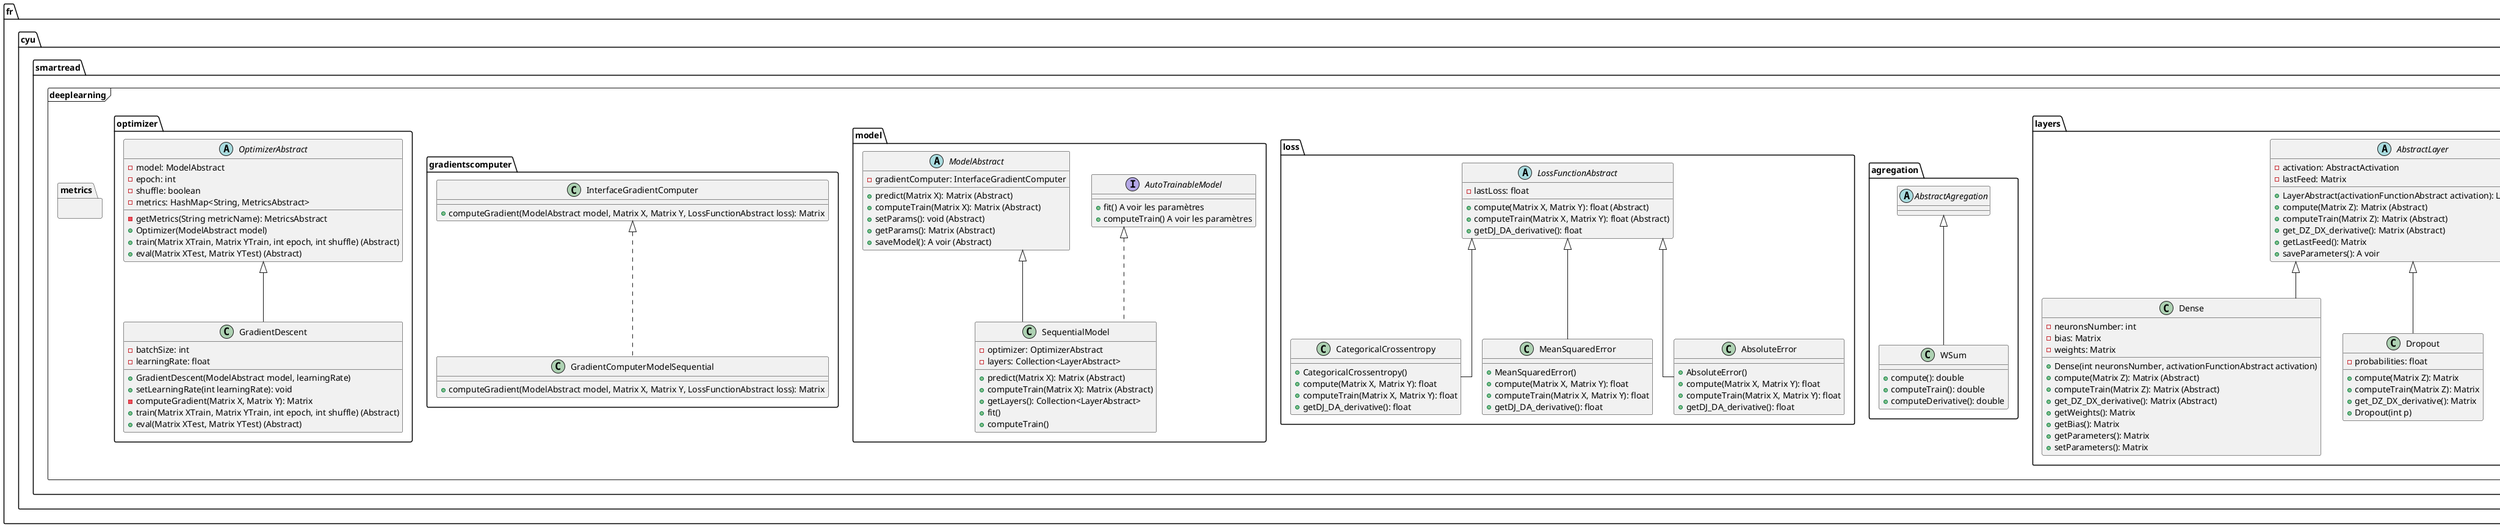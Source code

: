 @startuml "GLP_Ecriture_2023_UML"

skinparam linetype ortho

set namespaceSeparator .

package fr.cyu.smartread {
    package deeplearning <<Frame>> {
        package utility {
            class Shape() {
                +Dim: Collection<int>
                A voir la suite
            }

            class Matrix() {
                -matrix: SimpleMatrix (EJML)
                -shape: Shape
                A voir la suite
            }
        }
        package activation {
            abstract class AbstractActivation {
                -lastActivation: Matrix

                +compute(): Matrix (Abstract)
                +computeTrain(Matrix Z): Matrix (Abstract)
                +get_DA_DZ_derivative(): Matrix
                +getLastActivation(): Matrix
            }

            class Relu extends AbstractActivation {
                +compute(Matrix Z): Matrix (Abstract)
                +computeTrain(Matrix Z): Matrix (Abstract)
                +get_DA_DZ_derivative(): Matrix
            }

            class Sigmoid extends AbstractActivation {
                +compute(Matrix Z): Matrix (Abstract)
                +computeTrain(Matrix Z): Matrix (Abstract)
                +get_DA_DZ_derivative(): Matrix
            }

            class Linear extends AbstractActivation {
                +compute(Matrix Z): Matrix (Abstract)
                +computeTrain(Matrix Z): Matrix (Abstract)
                +get_DA_DZ_derivative(): Matrix
            }

            class Softmax extends AbstractActivation {
                +compute(Matrix Z): Matrix (Abstract)
                +computeTrain(Matrix Z): Matrix (Abstract)
                +get_DA_DZ_derivative(): Matrix
            }
        }

        package layers {
            abstract class AbstractLayer {
                -activation: AbstractActivation
                -lastFeed: Matrix
                +LayerAbstract(activationFunctionAbstract activation): LayerAbstract
                +compute(Matrix Z): Matrix (Abstract)
                +computeTrain(Matrix Z): Matrix (Abstract)
                +get_DZ_DX_derivative(): Matrix (Abstract)
                +getLastFeed(): Matrix
                +saveParameters(): A voir
            }

            class Dense extends AbstractLayer {
                -neuronsNumber: int
                -bias: Matrix
                -weights: Matrix
                +Dense(int neuronsNumber, activationFunctionAbstract activation)
                +compute(Matrix Z): Matrix (Abstract)
                +computeTrain(Matrix Z): Matrix (Abstract)
                +get_DZ_DX_derivative(): Matrix (Abstract)
                +getWeights(): Matrix
                +getBias(): Matrix
                +getParameters(): Matrix
                +setParameters(): Matrix
            }

            class Dropout extends AbstractLayer {
                -probabilities: float
                +compute(Matrix Z): Matrix
                +computeTrain(Matrix Z): Matrix
                +get_DZ_DX_derivative(): Matrix
                +Dropout(int p)
            }

            class Input extends AbstractLayer {
                +shape: Shape()
                +compute(Matrix Z): Matrix
                +computeTrain(Matrix Z): Matrix
                +get_DZ_DX_derivative(): Matrix
            }
        }

        package agregation {
            abstract class AbstractAgregation {

            }
            class WSum extends AbstractAgregation {
                +compute(): double
                +computeTrain(): double
                +computeDerivative(): double
            }
        }

        package loss {
            abstract class LossFunctionAbstract {
                -lastLoss: float
                +compute(Matrix X, Matrix Y): float (Abstract)
                +computeTrain(Matrix X, Matrix Y): float (Abstract)
                +getDJ_DA_derivative(): float
            }

            class CategoricalCrossentropy extends LossFunctionAbstract{
                +CategoricalCrossentropy()
                +compute(Matrix X, Matrix Y): float
                +computeTrain(Matrix X, Matrix Y): float
                +getDJ_DA_derivative(): float
            }

            class MeanSquaredError extends LossFunctionAbstract{
                +MeanSquaredError()
                +compute(Matrix X, Matrix Y): float
                +computeTrain(Matrix X, Matrix Y): float
                +getDJ_DA_derivative(): float
            }

            class AbsoluteError extends LossFunctionAbstract{
                +AbsoluteError()
                +compute(Matrix X, Matrix Y): float
                +computeTrain(Matrix X, Matrix Y): float
                +getDJ_DA_derivative(): float
            }
        }

        package model {
            interface AutoTrainableModel {
                +fit() A voir les paramètres
                +computeTrain() A voir les paramètres
            }

            abstract class ModelAbstract {
                -gradientComputer: InterfaceGradientComputer
                +predict(Matrix X): Matrix (Abstract)
                +computeTrain(Matrix X): Matrix (Abstract)
                +setParams(): void (Abstract)
                +getParams(): Matrix (Abstract)
                +saveModel(): A voir (Abstract)
            }

            class SequentialModel extends ModelAbstract implements AutoTrainableModel{
                -optimizer: OptimizerAbstract
                -layers: Collection<LayerAbstract>
                +predict(Matrix X): Matrix (Abstract)
                +computeTrain(Matrix X): Matrix (Abstract)
                +getLayers(): Collection<LayerAbstract>
                +fit()
                +computeTrain()
            }
        }

        package gradientscomputer {
            class InterfaceGradientComputer {
                +computeGradient(ModelAbstract model, Matrix X, Matrix Y, LossFunctionAbstract loss): Matrix
            }

            class GradientComputerModelSequential implements InterfaceGradientComputer {
                +computeGradient(ModelAbstract model, Matrix X, Matrix Y, LossFunctionAbstract loss): Matrix
            }

        }

        package optimizer {
            abstract class OptimizerAbstract {
                -model: ModelAbstract
                -epoch: int
                -shuffle: boolean
                -metrics: HashMap<String, MetricsAbstract>
                -getMetrics(String metricName): MetricsAbstract
                +Optimizer(ModelAbstract model)
                +train(Matrix XTrain, Matrix YTrain, int epoch, int shuffle) (Abstract)
                +eval(Matrix XTest, Matrix YTest) (Abstract)
            }

            class GradientDescent extends OptimizerAbstract {
                -batchSize: int
                -learningRate: float
                +GradientDescent(ModelAbstract model, learningRate)
                +setLearningRate(int learningRate): void
                -computeGradient(Matrix X, Matrix Y): Matrix
                +train(Matrix XTrain, Matrix YTrain, int epoch, int shuffle) (Abstract)
                +eval(Matrix XTest, Matrix YTest) (Abstract)
            }
        }

        package metrics {
        }
    }
}

@enduml